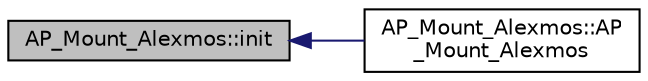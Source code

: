 digraph "AP_Mount_Alexmos::init"
{
 // INTERACTIVE_SVG=YES
  edge [fontname="Helvetica",fontsize="10",labelfontname="Helvetica",labelfontsize="10"];
  node [fontname="Helvetica",fontsize="10",shape=record];
  rankdir="LR";
  Node1 [label="AP_Mount_Alexmos::init",height=0.2,width=0.4,color="black", fillcolor="grey75", style="filled", fontcolor="black"];
  Node1 -> Node2 [dir="back",color="midnightblue",fontsize="10",style="solid",fontname="Helvetica"];
  Node2 [label="AP_Mount_Alexmos::AP\l_Mount_Alexmos",height=0.2,width=0.4,color="black", fillcolor="white", style="filled",URL="$classAP__Mount__Alexmos.html#a7fe48614086de3bbb4e933b2a3ddb2fa"];
}
